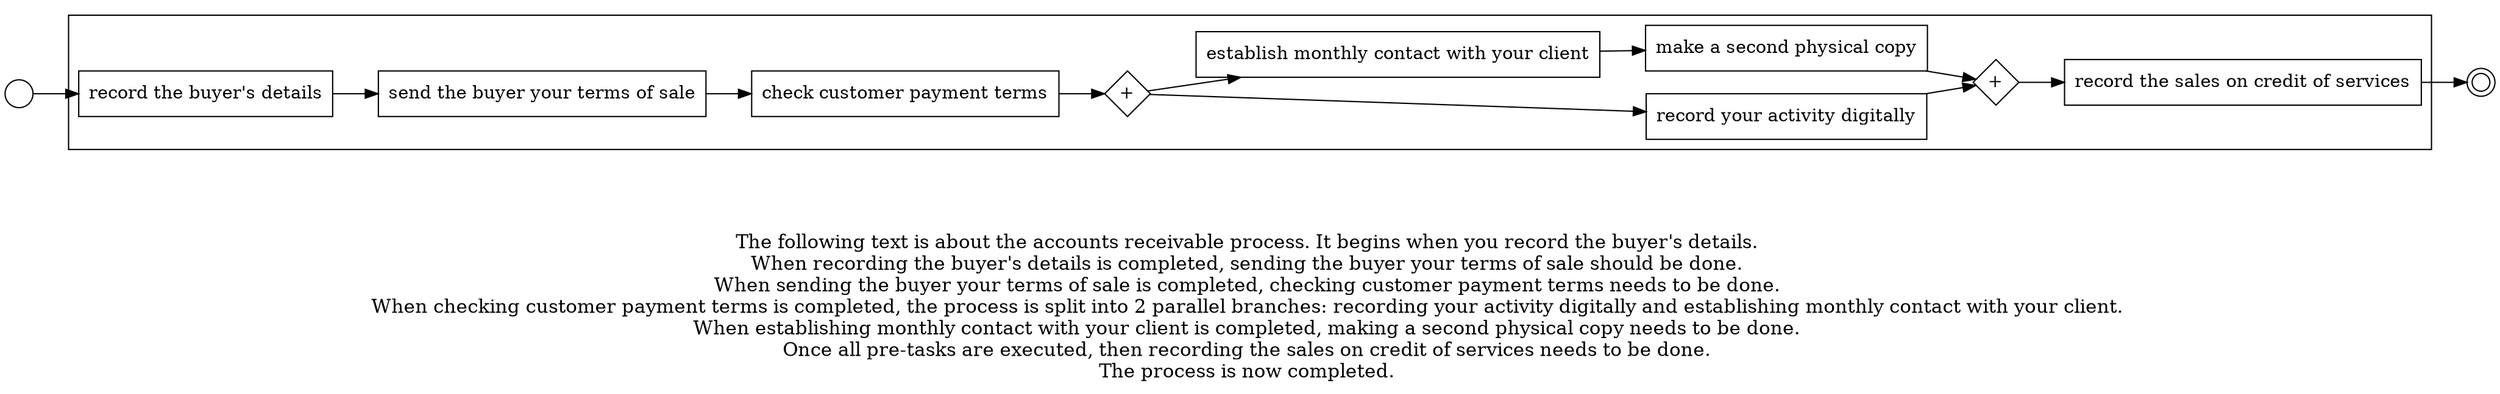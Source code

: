 digraph accounts_receivable_process_124 {
	graph [rankdir=LR]
	START_NODE [label="" shape=circle width=0.3]
	subgraph CLUSTER_0 {
		"record the buyer's details" [shape=box]
		"send the buyer your terms of sale" [shape=box]
		"record the buyer's details" -> "send the buyer your terms of sale"
		"check customer payment terms" [shape=box]
		"send the buyer your terms of sale" -> "check customer payment terms"
		"AND_SPLIT--4. Tracking_H0DF" [label="+" fixedsize=true shape=diamond width=0.5]
		"check customer payment terms" -> "AND_SPLIT--4. Tracking_H0DF"
		"record your activity digitally" [shape=box]
		"AND_SPLIT--4. Tracking_H0DF" -> "record your activity digitally"
		"establish monthly contact with your client" [shape=box]
		"AND_SPLIT--4. Tracking_H0DF" -> "establish monthly contact with your client"
		"make a second physical copy" [shape=box]
		"establish monthly contact with your client" -> "make a second physical copy"
		"AND_JOIN--4. Tracking_H0DF" [label="+" fixedsize=true shape=diamond width=0.5]
		"record your activity digitally" -> "AND_JOIN--4. Tracking_H0DF"
		"make a second physical copy" -> "AND_JOIN--4. Tracking_H0DF"
		"record the sales on credit of services" [shape=box]
		"AND_JOIN--4. Tracking_H0DF" -> "record the sales on credit of services"
	}
	START_NODE -> "record the buyer's details"
	END_NODE [label="" shape=doublecircle width=0.2]
	"record the sales on credit of services" -> END_NODE
	fontsize=15 label="\n\n
The following text is about the accounts receivable process. It begins when you record the buyer's details. 
When recording the buyer's details is completed, sending the buyer your terms of sale should be done. 
When sending the buyer your terms of sale is completed, checking customer payment terms needs to be done. 
When checking customer payment terms is completed, the process is split into 2 parallel branches: recording your activity digitally and establishing monthly contact with your client. 
When establishing monthly contact with your client is completed, making a second physical copy needs to be done. 
Once all pre-tasks are executed, then recording the sales on credit of services needs to be done. 
The process is now completed. 
"
}
